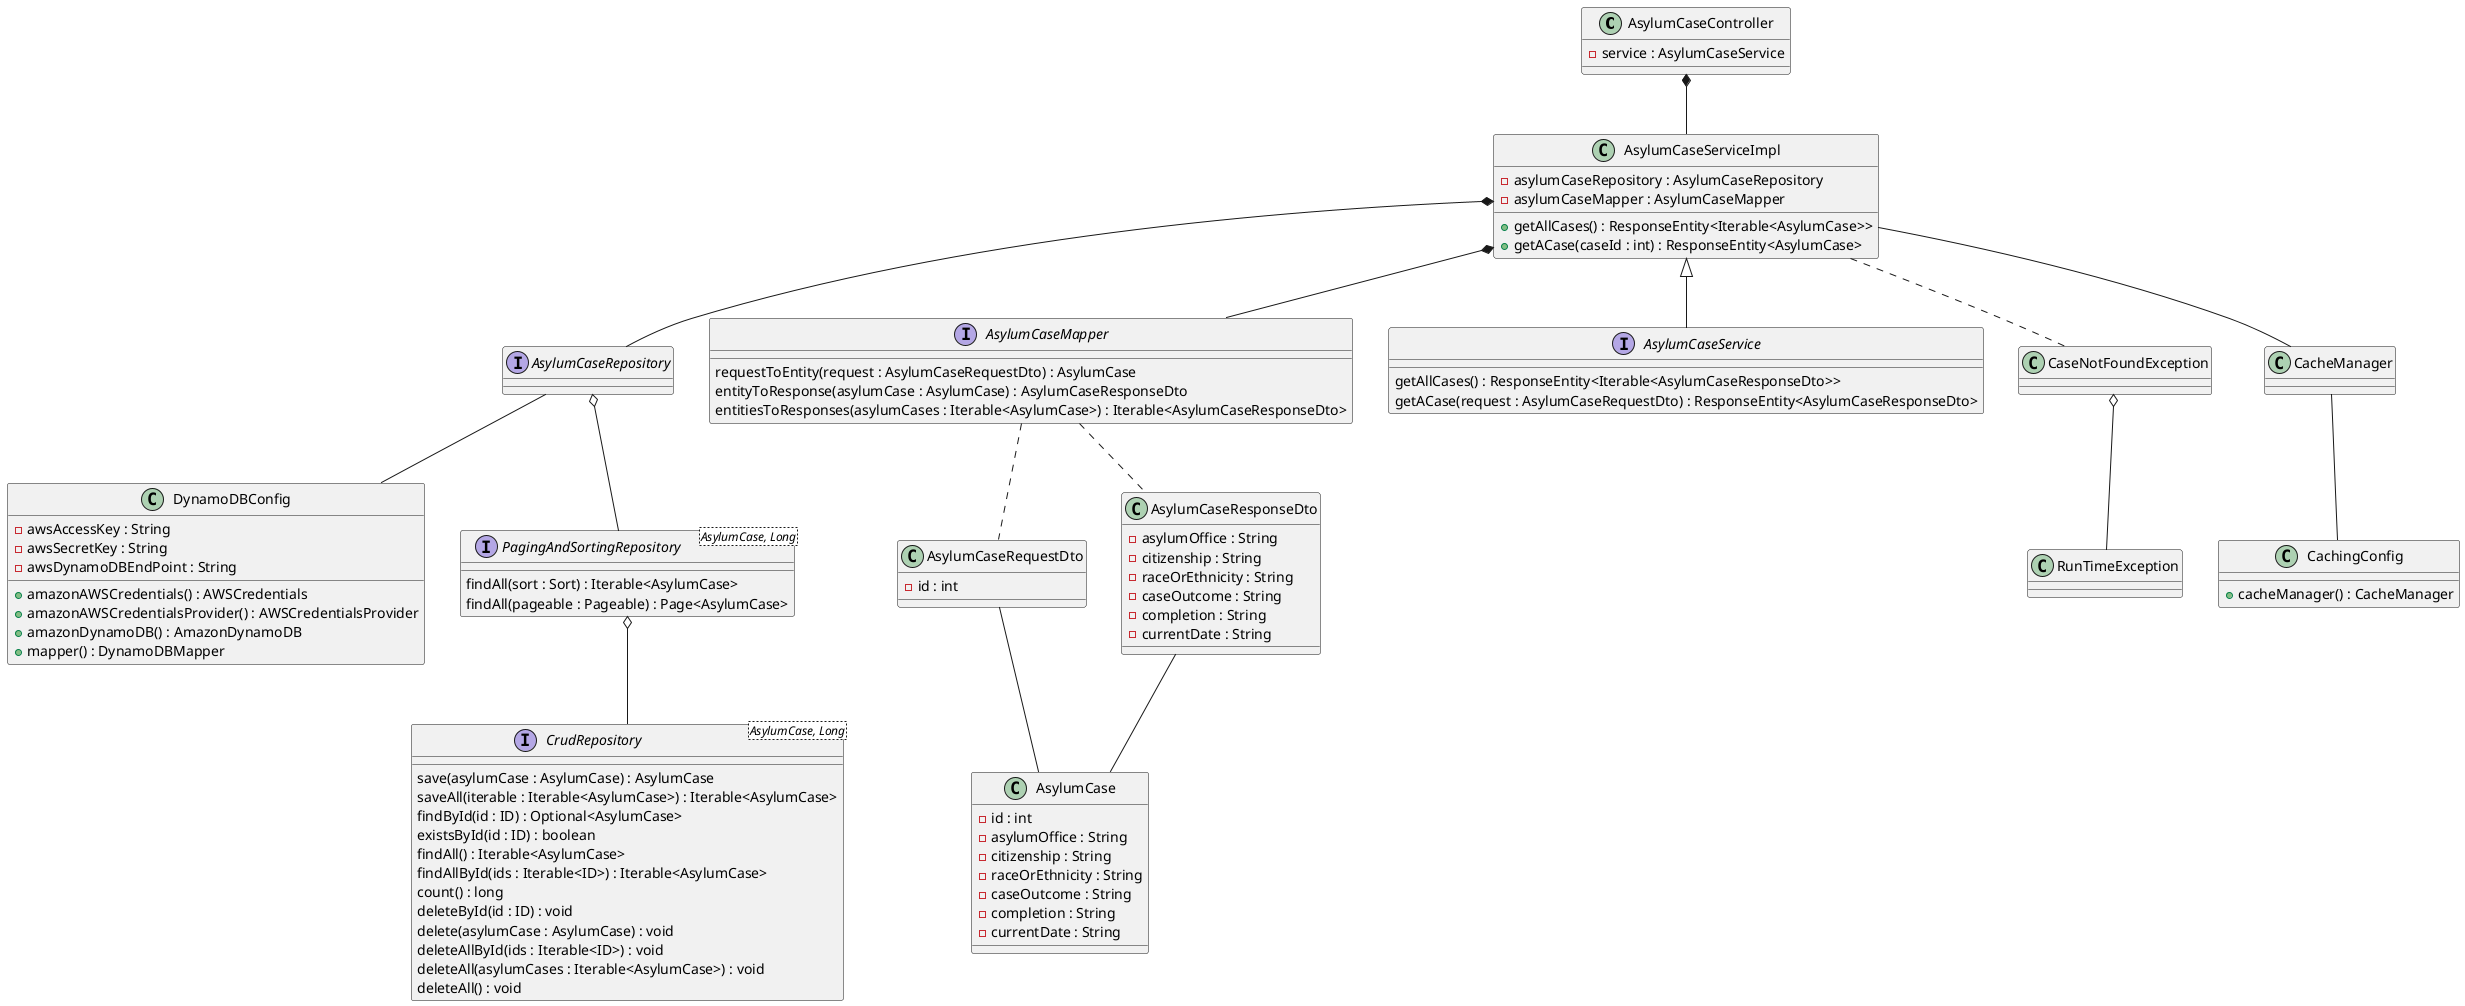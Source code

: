 @startuml

'End point mappings
class AsylumCaseController {
    - service : AsylumCaseService

}

'Config for DynamoDB
class DynamoDBConfig {
    - awsAccessKey : String
    - awsSecretKey : String
    - awsDynamoDBEndPoint : String
    + amazonAWSCredentials() : AWSCredentials
    + amazonAWSCredentialsProvider() : AWSCredentialsProvider
    + amazonDynamoDB() : AmazonDynamoDB
    + mapper() : DynamoDBMapper
}

'Config to enable caching
class CachingConfig {
    + cacheManager() : CacheManager
}

'repo for DynamoDB calls
interface AsylumCaseRepository {
}

'Entity for data model
class AsylumCase {
    - id : int
    - asylumOffice : String
    - citizenship : String
    - raceOrEthnicity : String
    - caseOutcome : String
    - completion : String
    - currentDate : String
}

class AsylumCaseRequestDto {
    - id : int
}

class AsylumCaseResponseDto {
    - asylumOffice : String
    - citizenship : String
    - raceOrEthnicity : String
    - caseOutcome : String
    - completion : String
    - currentDate : String
}

' Part of the  MapStruct dependency
interface AsylumCaseMapper {
    requestToEntity(request : AsylumCaseRequestDto) : AsylumCase
    entityToResponse(asylumCase : AsylumCase) : AsylumCaseResponseDto
    entitiesToResponses(asylumCases : Iterable<AsylumCase>) : Iterable<AsylumCaseResponseDto>
}

'Add cache config Annotations in service
interface AsylumCaseService {
    getAllCases() : ResponseEntity<Iterable<AsylumCaseResponseDto>>
    getACase(request : AsylumCaseRequestDto) : ResponseEntity<AsylumCaseResponseDto>
}

class AsylumCaseServiceImpl {
    - asylumCaseRepository : AsylumCaseRepository
    - asylumCaseMapper : AsylumCaseMapper
    + getAllCases() : ResponseEntity<Iterable<AsylumCase>>
    + getACase(caseId : int) : ResponseEntity<AsylumCase>
}

class CaseNotFoundException


'Generated classes
class CacheManager

'Not owned classes & interfaces
interface PagingAndSortingRepository<AsylumCase, Long> {
    findAll(sort : Sort) : Iterable<AsylumCase>
    findAll(pageable : Pageable) : Page<AsylumCase>
}

interface CrudRepository <AsylumCase, Long> {
    save(asylumCase : AsylumCase) : AsylumCase
    saveAll(iterable : Iterable<AsylumCase>) : Iterable<AsylumCase>
    findById(id : ID) : Optional<AsylumCase>
    existsById(id : ID) : boolean
    findAll() : Iterable<AsylumCase>
    findAllById(ids : Iterable<ID>) : Iterable<AsylumCase>
    count() : long
    deleteById(id : ID) : void
    delete(asylumCase : AsylumCase) : void
    deleteAllById(ids : Iterable<ID>) : void
    deleteAll(asylumCases : Iterable<AsylumCase>) : void
    deleteAll() : void
}

class RunTimeException

AsylumCaseController *-- AsylumCaseServiceImpl

AsylumCaseServiceImpl <|-- AsylumCaseService
AsylumCaseServiceImpl *-- AsylumCaseRepository
AsylumCaseServiceImpl *-- AsylumCaseMapper
AsylumCaseServiceImpl -- CacheManager
AsylumCaseServiceImpl .. CaseNotFoundException


AsylumCaseMapper .. AsylumCaseRequestDto
AsylumCaseMapper .. AsylumCaseResponseDto

AsylumCaseRequestDto -- AsylumCase

AsylumCaseResponseDto -- AsylumCase

AsylumCaseRepository  o-- PagingAndSortingRepository
AsylumCaseRepository -- DynamoDBConfig

PagingAndSortingRepository  o-- CrudRepository

CacheManager -- CachingConfig

CaseNotFoundException o-- RunTimeException



'Extension/
'Association <|-- (owner <|-- pet) Implements
'Composition *-- (pet *-- leg) Instantiation (part of)
'Aggregation (car o-- wheel) Extends (has a)

@enduml